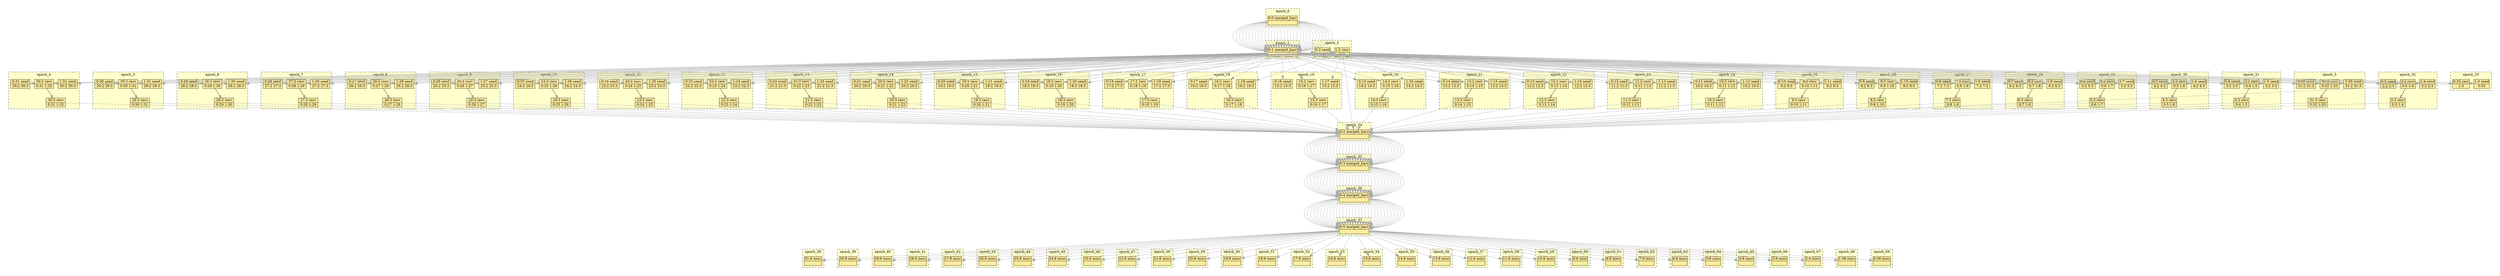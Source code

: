digraph{node[shape=none margin=0 style=filled colorscheme=ylorrd9 fillcolor=2];compound=true;splines=line;subgraph clusterdummy0_0{style=invis;subgraph clusterdummy0_1{style=invis;subgraph clusterdummy0_2{style=invis;subgraph cluster0{style=dashed;colorscheme=ylorrd9;bgcolor=1;edge[arrowhead=empty];label=epoch_0;348[label=<<table border="0" cellborder="0" cellspacing="0"><tr><td>0:0 merged_barr</td></tr><hr/><tr><td> </td></tr></table>>];}}}}subgraph clusterdummy1_0{style=invis;subgraph clusterdummy1_1{style=invis;subgraph clusterdummy1_2{style=invis;subgraph cluster1{style=dashed;colorscheme=ylorrd9;bgcolor=1;edge[arrowhead=empty];label=epoch_1;349[label=<<table border="0" cellborder="0" cellspacing="0"><tr><td>0:1 merged_barr</td></tr><hr/><tr><td> </td></tr></table>>];}}}}subgraph clusterdummy2_0{style=invis;subgraph clusterdummy2_1{style=invis;subgraph clusterdummy2_2{style=invis;subgraph cluster2{style=dashed;colorscheme=ylorrd9;bgcolor=1;edge[arrowhead=empty];label=epoch_2;2[label=<<table border="0" cellborder="0" cellspacing="0"><tr><td>0:2 send</td></tr><hr/><tr><td> 1:2 </td></tr></table>>];41[label=<<table border="0" cellborder="0" cellspacing="0"><tr><td>1:2 recv</td></tr><hr/><tr><td> 0:2 </td></tr></table>>];}}}}subgraph clusterdummy3_0{style=invis;subgraph clusterdummy3_1{style=invis;subgraph clusterdummy3_2{style=invis;subgraph cluster3{style=dashed;colorscheme=ylorrd9;bgcolor=1;edge[arrowhead=empty];label=epoch_3;32[label=<<table border="0" cellborder="0" cellspacing="0"><tr><td>0:32 send</td></tr><hr/><tr><td> 31:2 31:3 </td></tr></table>>];72[label=<<table border="0" cellborder="0" cellspacing="0"><tr><td>1:33 send</td></tr><hr/><tr><td> 31:2 31:3 </td></tr></table>>];341[label=<<table border="0" cellborder="0" cellspacing="0"><tr><td>31:2 recv</td></tr><hr/><tr><td> 0:32 1:33 </td></tr></table>>];342[label=<<table border="0" cellborder="0" cellspacing="0"><tr><td>31:3 recv</td></tr><hr/><tr><td> 0:32 1:33 </td></tr></table>>];341->342;}}}}subgraph clusterdummy4_0{style=invis;subgraph clusterdummy4_1{style=invis;subgraph clusterdummy4_2{style=invis;subgraph cluster4{style=dashed;colorscheme=ylorrd9;bgcolor=1;edge[arrowhead=empty];label=epoch_4;31[label=<<table border="0" cellborder="0" cellspacing="0"><tr><td>0:31 send</td></tr><hr/><tr><td> 30:2 30:3 </td></tr></table>>];71[label=<<table border="0" cellborder="0" cellspacing="0"><tr><td>1:32 send</td></tr><hr/><tr><td> 30:2 30:3 </td></tr></table>>];332[label=<<table border="0" cellborder="0" cellspacing="0"><tr><td>30:2 recv</td></tr><hr/><tr><td> 0:31 1:32 </td></tr></table>>];333[label=<<table border="0" cellborder="0" cellspacing="0"><tr><td>30:3 recv</td></tr><hr/><tr><td> 0:31 1:32 </td></tr></table>>];332->333;}}}}subgraph clusterdummy5_0{style=invis;subgraph clusterdummy5_1{style=invis;subgraph clusterdummy5_2{style=invis;subgraph cluster5{style=dashed;colorscheme=ylorrd9;bgcolor=1;edge[arrowhead=empty];label=epoch_5;30[label=<<table border="0" cellborder="0" cellspacing="0"><tr><td>0:30 send</td></tr><hr/><tr><td> 29:2 29:3 </td></tr></table>>];70[label=<<table border="0" cellborder="0" cellspacing="0"><tr><td>1:31 send</td></tr><hr/><tr><td> 29:2 29:3 </td></tr></table>>];323[label=<<table border="0" cellborder="0" cellspacing="0"><tr><td>29:2 recv</td></tr><hr/><tr><td> 0:30 1:31 </td></tr></table>>];324[label=<<table border="0" cellborder="0" cellspacing="0"><tr><td>29:3 recv</td></tr><hr/><tr><td> 0:30 1:31 </td></tr></table>>];323->324;}}}}subgraph clusterdummy6_0{style=invis;subgraph clusterdummy6_1{style=invis;subgraph clusterdummy6_2{style=invis;subgraph cluster6{style=dashed;colorscheme=ylorrd9;bgcolor=1;edge[arrowhead=empty];label=epoch_6;29[label=<<table border="0" cellborder="0" cellspacing="0"><tr><td>0:29 send</td></tr><hr/><tr><td> 28:2 28:3 </td></tr></table>>];69[label=<<table border="0" cellborder="0" cellspacing="0"><tr><td>1:30 send</td></tr><hr/><tr><td> 28:2 28:3 </td></tr></table>>];314[label=<<table border="0" cellborder="0" cellspacing="0"><tr><td>28:2 recv</td></tr><hr/><tr><td> 0:29 1:30 </td></tr></table>>];315[label=<<table border="0" cellborder="0" cellspacing="0"><tr><td>28:3 recv</td></tr><hr/><tr><td> 0:29 1:30 </td></tr></table>>];314->315;}}}}subgraph clusterdummy7_0{style=invis;subgraph clusterdummy7_1{style=invis;subgraph clusterdummy7_2{style=invis;subgraph cluster7{style=dashed;colorscheme=ylorrd9;bgcolor=1;edge[arrowhead=empty];label=epoch_7;28[label=<<table border="0" cellborder="0" cellspacing="0"><tr><td>0:28 send</td></tr><hr/><tr><td> 27:2 27:3 </td></tr></table>>];68[label=<<table border="0" cellborder="0" cellspacing="0"><tr><td>1:29 send</td></tr><hr/><tr><td> 27:2 27:3 </td></tr></table>>];305[label=<<table border="0" cellborder="0" cellspacing="0"><tr><td>27:2 recv</td></tr><hr/><tr><td> 0:28 1:29 </td></tr></table>>];306[label=<<table border="0" cellborder="0" cellspacing="0"><tr><td>27:3 recv</td></tr><hr/><tr><td> 0:28 1:29 </td></tr></table>>];305->306;}}}}subgraph clusterdummy8_0{style=invis;subgraph clusterdummy8_1{style=invis;subgraph clusterdummy8_2{style=invis;subgraph cluster8{style=dashed;colorscheme=ylorrd9;bgcolor=1;edge[arrowhead=empty];label=epoch_8;27[label=<<table border="0" cellborder="0" cellspacing="0"><tr><td>0:27 send</td></tr><hr/><tr><td> 26:2 26:3 </td></tr></table>>];67[label=<<table border="0" cellborder="0" cellspacing="0"><tr><td>1:28 send</td></tr><hr/><tr><td> 26:2 26:3 </td></tr></table>>];296[label=<<table border="0" cellborder="0" cellspacing="0"><tr><td>26:2 recv</td></tr><hr/><tr><td> 0:27 1:28 </td></tr></table>>];297[label=<<table border="0" cellborder="0" cellspacing="0"><tr><td>26:3 recv</td></tr><hr/><tr><td> 0:27 1:28 </td></tr></table>>];296->297;}}}}subgraph clusterdummy9_0{style=invis;subgraph clusterdummy9_1{style=invis;subgraph clusterdummy9_2{style=invis;subgraph cluster9{style=dashed;colorscheme=ylorrd9;bgcolor=1;edge[arrowhead=empty];label=epoch_9;26[label=<<table border="0" cellborder="0" cellspacing="0"><tr><td>0:26 send</td></tr><hr/><tr><td> 25:2 25:3 </td></tr></table>>];66[label=<<table border="0" cellborder="0" cellspacing="0"><tr><td>1:27 send</td></tr><hr/><tr><td> 25:2 25:3 </td></tr></table>>];287[label=<<table border="0" cellborder="0" cellspacing="0"><tr><td>25:2 recv</td></tr><hr/><tr><td> 0:26 1:27 </td></tr></table>>];288[label=<<table border="0" cellborder="0" cellspacing="0"><tr><td>25:3 recv</td></tr><hr/><tr><td> 0:26 1:27 </td></tr></table>>];287->288;}}}}subgraph clusterdummy10_0{style=invis;subgraph clusterdummy10_1{style=invis;subgraph clusterdummy10_2{style=invis;subgraph cluster10{style=dashed;colorscheme=ylorrd9;bgcolor=1;edge[arrowhead=empty];label=epoch_10;25[label=<<table border="0" cellborder="0" cellspacing="0"><tr><td>0:25 send</td></tr><hr/><tr><td> 24:2 24:3 </td></tr></table>>];65[label=<<table border="0" cellborder="0" cellspacing="0"><tr><td>1:26 send</td></tr><hr/><tr><td> 24:2 24:3 </td></tr></table>>];278[label=<<table border="0" cellborder="0" cellspacing="0"><tr><td>24:2 recv</td></tr><hr/><tr><td> 0:25 1:26 </td></tr></table>>];279[label=<<table border="0" cellborder="0" cellspacing="0"><tr><td>24:3 recv</td></tr><hr/><tr><td> 0:25 1:26 </td></tr></table>>];278->279;}}}}subgraph clusterdummy11_0{style=invis;subgraph clusterdummy11_1{style=invis;subgraph clusterdummy11_2{style=invis;subgraph cluster11{style=dashed;colorscheme=ylorrd9;bgcolor=1;edge[arrowhead=empty];label=epoch_11;24[label=<<table border="0" cellborder="0" cellspacing="0"><tr><td>0:24 send</td></tr><hr/><tr><td> 23:2 23:3 </td></tr></table>>];64[label=<<table border="0" cellborder="0" cellspacing="0"><tr><td>1:25 send</td></tr><hr/><tr><td> 23:2 23:3 </td></tr></table>>];269[label=<<table border="0" cellborder="0" cellspacing="0"><tr><td>23:2 recv</td></tr><hr/><tr><td> 0:24 1:25 </td></tr></table>>];270[label=<<table border="0" cellborder="0" cellspacing="0"><tr><td>23:3 recv</td></tr><hr/><tr><td> 0:24 1:25 </td></tr></table>>];269->270;}}}}subgraph clusterdummy12_0{style=invis;subgraph clusterdummy12_1{style=invis;subgraph clusterdummy12_2{style=invis;subgraph cluster12{style=dashed;colorscheme=ylorrd9;bgcolor=1;edge[arrowhead=empty];label=epoch_12;23[label=<<table border="0" cellborder="0" cellspacing="0"><tr><td>0:23 send</td></tr><hr/><tr><td> 22:2 22:3 </td></tr></table>>];63[label=<<table border="0" cellborder="0" cellspacing="0"><tr><td>1:24 send</td></tr><hr/><tr><td> 22:2 22:3 </td></tr></table>>];260[label=<<table border="0" cellborder="0" cellspacing="0"><tr><td>22:2 recv</td></tr><hr/><tr><td> 0:23 1:24 </td></tr></table>>];261[label=<<table border="0" cellborder="0" cellspacing="0"><tr><td>22:3 recv</td></tr><hr/><tr><td> 0:23 1:24 </td></tr></table>>];260->261;}}}}subgraph clusterdummy13_0{style=invis;subgraph clusterdummy13_1{style=invis;subgraph clusterdummy13_2{style=invis;subgraph cluster13{style=dashed;colorscheme=ylorrd9;bgcolor=1;edge[arrowhead=empty];label=epoch_13;22[label=<<table border="0" cellborder="0" cellspacing="0"><tr><td>0:22 send</td></tr><hr/><tr><td> 21:2 21:3 </td></tr></table>>];62[label=<<table border="0" cellborder="0" cellspacing="0"><tr><td>1:23 send</td></tr><hr/><tr><td> 21:2 21:3 </td></tr></table>>];251[label=<<table border="0" cellborder="0" cellspacing="0"><tr><td>21:2 recv</td></tr><hr/><tr><td> 0:22 1:23 </td></tr></table>>];252[label=<<table border="0" cellborder="0" cellspacing="0"><tr><td>21:3 recv</td></tr><hr/><tr><td> 0:22 1:23 </td></tr></table>>];251->252;}}}}subgraph clusterdummy14_0{style=invis;subgraph clusterdummy14_1{style=invis;subgraph clusterdummy14_2{style=invis;subgraph cluster14{style=dashed;colorscheme=ylorrd9;bgcolor=1;edge[arrowhead=empty];label=epoch_14;21[label=<<table border="0" cellborder="0" cellspacing="0"><tr><td>0:21 send</td></tr><hr/><tr><td> 20:2 20:3 </td></tr></table>>];61[label=<<table border="0" cellborder="0" cellspacing="0"><tr><td>1:22 send</td></tr><hr/><tr><td> 20:2 20:3 </td></tr></table>>];242[label=<<table border="0" cellborder="0" cellspacing="0"><tr><td>20:2 recv</td></tr><hr/><tr><td> 0:21 1:22 </td></tr></table>>];243[label=<<table border="0" cellborder="0" cellspacing="0"><tr><td>20:3 recv</td></tr><hr/><tr><td> 0:21 1:22 </td></tr></table>>];242->243;}}}}subgraph clusterdummy15_0{style=invis;subgraph clusterdummy15_1{style=invis;subgraph clusterdummy15_2{style=invis;subgraph cluster15{style=dashed;colorscheme=ylorrd9;bgcolor=1;edge[arrowhead=empty];label=epoch_15;20[label=<<table border="0" cellborder="0" cellspacing="0"><tr><td>0:20 send</td></tr><hr/><tr><td> 19:2 19:3 </td></tr></table>>];60[label=<<table border="0" cellborder="0" cellspacing="0"><tr><td>1:21 send</td></tr><hr/><tr><td> 19:2 19:3 </td></tr></table>>];233[label=<<table border="0" cellborder="0" cellspacing="0"><tr><td>19:2 recv</td></tr><hr/><tr><td> 0:20 1:21 </td></tr></table>>];234[label=<<table border="0" cellborder="0" cellspacing="0"><tr><td>19:3 recv</td></tr><hr/><tr><td> 0:20 1:21 </td></tr></table>>];233->234;}}}}subgraph clusterdummy16_0{style=invis;subgraph clusterdummy16_1{style=invis;subgraph clusterdummy16_2{style=invis;subgraph cluster16{style=dashed;colorscheme=ylorrd9;bgcolor=1;edge[arrowhead=empty];label=epoch_16;19[label=<<table border="0" cellborder="0" cellspacing="0"><tr><td>0:19 send</td></tr><hr/><tr><td> 18:2 18:3 </td></tr></table>>];59[label=<<table border="0" cellborder="0" cellspacing="0"><tr><td>1:20 send</td></tr><hr/><tr><td> 18:2 18:3 </td></tr></table>>];224[label=<<table border="0" cellborder="0" cellspacing="0"><tr><td>18:2 recv</td></tr><hr/><tr><td> 0:19 1:20 </td></tr></table>>];225[label=<<table border="0" cellborder="0" cellspacing="0"><tr><td>18:3 recv</td></tr><hr/><tr><td> 0:19 1:20 </td></tr></table>>];224->225;}}}}subgraph clusterdummy17_0{style=invis;subgraph clusterdummy17_1{style=invis;subgraph clusterdummy17_2{style=invis;subgraph cluster17{style=dashed;colorscheme=ylorrd9;bgcolor=1;edge[arrowhead=empty];label=epoch_17;18[label=<<table border="0" cellborder="0" cellspacing="0"><tr><td>0:18 send</td></tr><hr/><tr><td> 17:2 17:3 </td></tr></table>>];58[label=<<table border="0" cellborder="0" cellspacing="0"><tr><td>1:19 send</td></tr><hr/><tr><td> 17:2 17:3 </td></tr></table>>];215[label=<<table border="0" cellborder="0" cellspacing="0"><tr><td>17:2 recv</td></tr><hr/><tr><td> 0:18 1:19 </td></tr></table>>];216[label=<<table border="0" cellborder="0" cellspacing="0"><tr><td>17:3 recv</td></tr><hr/><tr><td> 0:18 1:19 </td></tr></table>>];215->216;}}}}subgraph clusterdummy18_0{style=invis;subgraph clusterdummy18_1{style=invis;subgraph clusterdummy18_2{style=invis;subgraph cluster18{style=dashed;colorscheme=ylorrd9;bgcolor=1;edge[arrowhead=empty];label=epoch_18;17[label=<<table border="0" cellborder="0" cellspacing="0"><tr><td>0:17 send</td></tr><hr/><tr><td> 16:2 16:3 </td></tr></table>>];57[label=<<table border="0" cellborder="0" cellspacing="0"><tr><td>1:18 send</td></tr><hr/><tr><td> 16:2 16:3 </td></tr></table>>];206[label=<<table border="0" cellborder="0" cellspacing="0"><tr><td>16:2 recv</td></tr><hr/><tr><td> 0:17 1:18 </td></tr></table>>];207[label=<<table border="0" cellborder="0" cellspacing="0"><tr><td>16:3 recv</td></tr><hr/><tr><td> 0:17 1:18 </td></tr></table>>];206->207;}}}}subgraph clusterdummy19_0{style=invis;subgraph clusterdummy19_1{style=invis;subgraph clusterdummy19_2{style=invis;subgraph cluster19{style=dashed;colorscheme=ylorrd9;bgcolor=1;edge[arrowhead=empty];label=epoch_19;16[label=<<table border="0" cellborder="0" cellspacing="0"><tr><td>0:16 send</td></tr><hr/><tr><td> 15:2 15:3 </td></tr></table>>];56[label=<<table border="0" cellborder="0" cellspacing="0"><tr><td>1:17 send</td></tr><hr/><tr><td> 15:2 15:3 </td></tr></table>>];197[label=<<table border="0" cellborder="0" cellspacing="0"><tr><td>15:2 recv</td></tr><hr/><tr><td> 0:16 1:17 </td></tr></table>>];198[label=<<table border="0" cellborder="0" cellspacing="0"><tr><td>15:3 recv</td></tr><hr/><tr><td> 0:16 1:17 </td></tr></table>>];197->198;}}}}subgraph clusterdummy20_0{style=invis;subgraph clusterdummy20_1{style=invis;subgraph clusterdummy20_2{style=invis;subgraph cluster20{style=dashed;colorscheme=ylorrd9;bgcolor=1;edge[arrowhead=empty];label=epoch_20;15[label=<<table border="0" cellborder="0" cellspacing="0"><tr><td>0:15 send</td></tr><hr/><tr><td> 14:2 14:3 </td></tr></table>>];55[label=<<table border="0" cellborder="0" cellspacing="0"><tr><td>1:16 send</td></tr><hr/><tr><td> 14:2 14:3 </td></tr></table>>];188[label=<<table border="0" cellborder="0" cellspacing="0"><tr><td>14:2 recv</td></tr><hr/><tr><td> 0:15 1:16 </td></tr></table>>];189[label=<<table border="0" cellborder="0" cellspacing="0"><tr><td>14:3 recv</td></tr><hr/><tr><td> 0:15 1:16 </td></tr></table>>];188->189;}}}}subgraph clusterdummy21_0{style=invis;subgraph clusterdummy21_1{style=invis;subgraph clusterdummy21_2{style=invis;subgraph cluster21{style=dashed;colorscheme=ylorrd9;bgcolor=1;edge[arrowhead=empty];label=epoch_21;14[label=<<table border="0" cellborder="0" cellspacing="0"><tr><td>0:14 send</td></tr><hr/><tr><td> 13:2 13:3 </td></tr></table>>];54[label=<<table border="0" cellborder="0" cellspacing="0"><tr><td>1:15 send</td></tr><hr/><tr><td> 13:2 13:3 </td></tr></table>>];179[label=<<table border="0" cellborder="0" cellspacing="0"><tr><td>13:2 recv</td></tr><hr/><tr><td> 0:14 1:15 </td></tr></table>>];180[label=<<table border="0" cellborder="0" cellspacing="0"><tr><td>13:3 recv</td></tr><hr/><tr><td> 0:14 1:15 </td></tr></table>>];179->180;}}}}subgraph clusterdummy22_0{style=invis;subgraph clusterdummy22_1{style=invis;subgraph clusterdummy22_2{style=invis;subgraph cluster22{style=dashed;colorscheme=ylorrd9;bgcolor=1;edge[arrowhead=empty];label=epoch_22;13[label=<<table border="0" cellborder="0" cellspacing="0"><tr><td>0:13 send</td></tr><hr/><tr><td> 12:2 12:3 </td></tr></table>>];53[label=<<table border="0" cellborder="0" cellspacing="0"><tr><td>1:14 send</td></tr><hr/><tr><td> 12:2 12:3 </td></tr></table>>];170[label=<<table border="0" cellborder="0" cellspacing="0"><tr><td>12:2 recv</td></tr><hr/><tr><td> 0:13 1:14 </td></tr></table>>];171[label=<<table border="0" cellborder="0" cellspacing="0"><tr><td>12:3 recv</td></tr><hr/><tr><td> 0:13 1:14 </td></tr></table>>];170->171;}}}}subgraph clusterdummy23_0{style=invis;subgraph clusterdummy23_1{style=invis;subgraph clusterdummy23_2{style=invis;subgraph cluster23{style=dashed;colorscheme=ylorrd9;bgcolor=1;edge[arrowhead=empty];label=epoch_23;12[label=<<table border="0" cellborder="0" cellspacing="0"><tr><td>0:12 send</td></tr><hr/><tr><td> 11:2 11:3 </td></tr></table>>];52[label=<<table border="0" cellborder="0" cellspacing="0"><tr><td>1:13 send</td></tr><hr/><tr><td> 11:2 11:3 </td></tr></table>>];161[label=<<table border="0" cellborder="0" cellspacing="0"><tr><td>11:2 recv</td></tr><hr/><tr><td> 0:12 1:13 </td></tr></table>>];162[label=<<table border="0" cellborder="0" cellspacing="0"><tr><td>11:3 recv</td></tr><hr/><tr><td> 0:12 1:13 </td></tr></table>>];161->162;}}}}subgraph clusterdummy24_0{style=invis;subgraph clusterdummy24_1{style=invis;subgraph clusterdummy24_2{style=invis;subgraph cluster24{style=dashed;colorscheme=ylorrd9;bgcolor=1;edge[arrowhead=empty];label=epoch_24;11[label=<<table border="0" cellborder="0" cellspacing="0"><tr><td>0:11 send</td></tr><hr/><tr><td> 10:2 10:3 </td></tr></table>>];51[label=<<table border="0" cellborder="0" cellspacing="0"><tr><td>1:12 send</td></tr><hr/><tr><td> 10:2 10:3 </td></tr></table>>];152[label=<<table border="0" cellborder="0" cellspacing="0"><tr><td>10:2 recv</td></tr><hr/><tr><td> 0:11 1:12 </td></tr></table>>];153[label=<<table border="0" cellborder="0" cellspacing="0"><tr><td>10:3 recv</td></tr><hr/><tr><td> 0:11 1:12 </td></tr></table>>];152->153;}}}}subgraph clusterdummy25_0{style=invis;subgraph clusterdummy25_1{style=invis;subgraph clusterdummy25_2{style=invis;subgraph cluster25{style=dashed;colorscheme=ylorrd9;bgcolor=1;edge[arrowhead=empty];label=epoch_25;10[label=<<table border="0" cellborder="0" cellspacing="0"><tr><td>0:10 send</td></tr><hr/><tr><td> 9:2 9:3 </td></tr></table>>];50[label=<<table border="0" cellborder="0" cellspacing="0"><tr><td>1:11 send</td></tr><hr/><tr><td> 9:2 9:3 </td></tr></table>>];143[label=<<table border="0" cellborder="0" cellspacing="0"><tr><td>9:2 recv</td></tr><hr/><tr><td> 0:10 1:11 </td></tr></table>>];144[label=<<table border="0" cellborder="0" cellspacing="0"><tr><td>9:3 recv</td></tr><hr/><tr><td> 0:10 1:11 </td></tr></table>>];143->144;}}}}subgraph clusterdummy26_0{style=invis;subgraph clusterdummy26_1{style=invis;subgraph clusterdummy26_2{style=invis;subgraph cluster26{style=dashed;colorscheme=ylorrd9;bgcolor=1;edge[arrowhead=empty];label=epoch_26;9[label=<<table border="0" cellborder="0" cellspacing="0"><tr><td>0:9 send</td></tr><hr/><tr><td> 8:2 8:3 </td></tr></table>>];49[label=<<table border="0" cellborder="0" cellspacing="0"><tr><td>1:10 send</td></tr><hr/><tr><td> 8:2 8:3 </td></tr></table>>];134[label=<<table border="0" cellborder="0" cellspacing="0"><tr><td>8:2 recv</td></tr><hr/><tr><td> 0:9 1:10 </td></tr></table>>];135[label=<<table border="0" cellborder="0" cellspacing="0"><tr><td>8:3 recv</td></tr><hr/><tr><td> 0:9 1:10 </td></tr></table>>];134->135;}}}}subgraph clusterdummy27_0{style=invis;subgraph clusterdummy27_1{style=invis;subgraph clusterdummy27_2{style=invis;subgraph cluster27{style=dashed;colorscheme=ylorrd9;bgcolor=1;edge[arrowhead=empty];label=epoch_27;8[label=<<table border="0" cellborder="0" cellspacing="0"><tr><td>0:8 send</td></tr><hr/><tr><td> 7:2 7:3 </td></tr></table>>];48[label=<<table border="0" cellborder="0" cellspacing="0"><tr><td>1:9 send</td></tr><hr/><tr><td> 7:2 7:3 </td></tr></table>>];125[label=<<table border="0" cellborder="0" cellspacing="0"><tr><td>7:2 recv</td></tr><hr/><tr><td> 0:8 1:9 </td></tr></table>>];126[label=<<table border="0" cellborder="0" cellspacing="0"><tr><td>7:3 recv</td></tr><hr/><tr><td> 0:8 1:9 </td></tr></table>>];125->126;}}}}subgraph clusterdummy28_0{style=invis;subgraph clusterdummy28_1{style=invis;subgraph clusterdummy28_2{style=invis;subgraph cluster28{style=dashed;colorscheme=ylorrd9;bgcolor=1;edge[arrowhead=empty];label=epoch_28;7[label=<<table border="0" cellborder="0" cellspacing="0"><tr><td>0:7 send</td></tr><hr/><tr><td> 6:2 6:3 </td></tr></table>>];47[label=<<table border="0" cellborder="0" cellspacing="0"><tr><td>1:8 send</td></tr><hr/><tr><td> 6:2 6:3 </td></tr></table>>];116[label=<<table border="0" cellborder="0" cellspacing="0"><tr><td>6:2 recv</td></tr><hr/><tr><td> 0:7 1:8 </td></tr></table>>];117[label=<<table border="0" cellborder="0" cellspacing="0"><tr><td>6:3 recv</td></tr><hr/><tr><td> 0:7 1:8 </td></tr></table>>];116->117;}}}}subgraph clusterdummy29_0{style=invis;subgraph clusterdummy29_1{style=invis;subgraph clusterdummy29_2{style=invis;subgraph cluster29{style=dashed;colorscheme=ylorrd9;bgcolor=1;edge[arrowhead=empty];label=epoch_29;6[label=<<table border="0" cellborder="0" cellspacing="0"><tr><td>0:6 send</td></tr><hr/><tr><td> 5:2 5:3 </td></tr></table>>];46[label=<<table border="0" cellborder="0" cellspacing="0"><tr><td>1:7 send</td></tr><hr/><tr><td> 5:2 5:3 </td></tr></table>>];107[label=<<table border="0" cellborder="0" cellspacing="0"><tr><td>5:2 recv</td></tr><hr/><tr><td> 0:6 1:7 </td></tr></table>>];108[label=<<table border="0" cellborder="0" cellspacing="0"><tr><td>5:3 recv</td></tr><hr/><tr><td> 0:6 1:7 </td></tr></table>>];107->108;}}}}subgraph clusterdummy30_0{style=invis;subgraph clusterdummy30_1{style=invis;subgraph clusterdummy30_2{style=invis;subgraph cluster30{style=dashed;colorscheme=ylorrd9;bgcolor=1;edge[arrowhead=empty];label=epoch_30;5[label=<<table border="0" cellborder="0" cellspacing="0"><tr><td>0:5 send</td></tr><hr/><tr><td> 4:2 4:3 </td></tr></table>>];45[label=<<table border="0" cellborder="0" cellspacing="0"><tr><td>1:6 send</td></tr><hr/><tr><td> 4:2 4:3 </td></tr></table>>];98[label=<<table border="0" cellborder="0" cellspacing="0"><tr><td>4:2 recv</td></tr><hr/><tr><td> 0:5 1:6 </td></tr></table>>];99[label=<<table border="0" cellborder="0" cellspacing="0"><tr><td>4:3 recv</td></tr><hr/><tr><td> 0:5 1:6 </td></tr></table>>];98->99;}}}}subgraph clusterdummy31_0{style=invis;subgraph clusterdummy31_1{style=invis;subgraph clusterdummy31_2{style=invis;subgraph cluster31{style=dashed;colorscheme=ylorrd9;bgcolor=1;edge[arrowhead=empty];label=epoch_31;4[label=<<table border="0" cellborder="0" cellspacing="0"><tr><td>0:4 send</td></tr><hr/><tr><td> 3:2 3:3 </td></tr></table>>];44[label=<<table border="0" cellborder="0" cellspacing="0"><tr><td>1:5 send</td></tr><hr/><tr><td> 3:2 3:3 </td></tr></table>>];89[label=<<table border="0" cellborder="0" cellspacing="0"><tr><td>3:2 recv</td></tr><hr/><tr><td> 0:4 1:5 </td></tr></table>>];90[label=<<table border="0" cellborder="0" cellspacing="0"><tr><td>3:3 recv</td></tr><hr/><tr><td> 0:4 1:5 </td></tr></table>>];89->90;}}}}subgraph clusterdummy32_0{style=invis;subgraph clusterdummy32_1{style=invis;subgraph clusterdummy32_2{style=invis;subgraph cluster32{style=dashed;colorscheme=ylorrd9;bgcolor=1;edge[arrowhead=empty];label=epoch_32;3[label=<<table border="0" cellborder="0" cellspacing="0"><tr><td>0:3 send</td></tr><hr/><tr><td> 2:2 2:3 </td></tr></table>>];43[label=<<table border="0" cellborder="0" cellspacing="0"><tr><td>1:4 send</td></tr><hr/><tr><td> 2:2 2:3 </td></tr></table>>];80[label=<<table border="0" cellborder="0" cellspacing="0"><tr><td>2:2 recv</td></tr><hr/><tr><td> 0:3 1:4 </td></tr></table>>];81[label=<<table border="0" cellborder="0" cellspacing="0"><tr><td>2:3 recv</td></tr><hr/><tr><td> 0:3 1:4 </td></tr></table>>];80->81;}}}}subgraph clusterdummy33_0{style=invis;subgraph clusterdummy33_1{style=invis;subgraph clusterdummy33_2{style=invis;subgraph cluster33{style=dashed;colorscheme=ylorrd9;bgcolor=1;edge[arrowhead=empty];label=epoch_33;33[label=<<table border="0" cellborder="0" cellspacing="0"><tr><td>0:33 recv</td></tr><hr/><tr><td> 1:3 </td></tr></table>>];42[label=<<table border="0" cellborder="0" cellspacing="0"><tr><td>1:3 send</td></tr><hr/><tr><td> 0:33 </td></tr></table>>];}}}}subgraph clusterdummy34_0{style=invis;subgraph clusterdummy34_1{style=invis;subgraph clusterdummy34_2{style=invis;subgraph cluster34{style=dashed;colorscheme=ylorrd9;bgcolor=1;edge[arrowhead=empty];label=epoch_34;350[label=<<table border="0" cellborder="0" cellspacing="0"><tr><td>0:2 merged_barr</td></tr><hr/><tr><td> </td></tr></table>>];}}}}subgraph clusterdummy35_0{style=invis;subgraph clusterdummy35_1{style=invis;subgraph clusterdummy35_2{style=invis;subgraph cluster35{style=dashed;colorscheme=ylorrd9;bgcolor=1;edge[arrowhead=empty];label=epoch_35;351[label=<<table border="0" cellborder="0" cellspacing="0"><tr><td>0:3 merged_barr</td></tr><hr/><tr><td> </td></tr></table>>];}}}}subgraph clusterdummy36_0{style=invis;subgraph clusterdummy36_1{style=invis;subgraph clusterdummy36_2{style=invis;subgraph cluster36{style=dashed;colorscheme=ylorrd9;bgcolor=1;edge[arrowhead=empty];label=epoch_36;352[label=<<table border="0" cellborder="0" cellspacing="0"><tr><td>0:4 merged_barr</td></tr><hr/><tr><td> </td></tr></table>>];}}}}subgraph clusterdummy37_0{style=invis;subgraph clusterdummy37_1{style=invis;subgraph clusterdummy37_2{style=invis;subgraph cluster37{style=dashed;colorscheme=ylorrd9;bgcolor=1;edge[arrowhead=empty];label=epoch_37;353[label=<<table border="0" cellborder="0" cellspacing="0"><tr><td>0:5 merged_barr</td></tr><hr/><tr><td> </td></tr></table>>];}}}}subgraph clusterdummy38_0{style=invis;subgraph clusterdummy38_1{style=invis;subgraph clusterdummy38_2{style=invis;subgraph cluster38{style=dashed;colorscheme=ylorrd9;bgcolor=1;edge[arrowhead=empty];label=epoch_38;347[label=<<table border="0" cellborder="0" cellspacing="0"><tr><td>31:8 misc</td></tr><hr/><tr><td> </td></tr></table>>];}}}}subgraph clusterdummy39_0{style=invis;subgraph clusterdummy39_1{style=invis;subgraph clusterdummy39_2{style=invis;subgraph cluster39{style=dashed;colorscheme=ylorrd9;bgcolor=1;edge[arrowhead=empty];label=epoch_39;338[label=<<table border="0" cellborder="0" cellspacing="0"><tr><td>30:8 misc</td></tr><hr/><tr><td> </td></tr></table>>];}}}}subgraph clusterdummy40_0{style=invis;subgraph clusterdummy40_1{style=invis;subgraph clusterdummy40_2{style=invis;subgraph cluster40{style=dashed;colorscheme=ylorrd9;bgcolor=1;edge[arrowhead=empty];label=epoch_40;329[label=<<table border="0" cellborder="0" cellspacing="0"><tr><td>29:8 misc</td></tr><hr/><tr><td> </td></tr></table>>];}}}}subgraph clusterdummy41_0{style=invis;subgraph clusterdummy41_1{style=invis;subgraph clusterdummy41_2{style=invis;subgraph cluster41{style=dashed;colorscheme=ylorrd9;bgcolor=1;edge[arrowhead=empty];label=epoch_41;320[label=<<table border="0" cellborder="0" cellspacing="0"><tr><td>28:8 misc</td></tr><hr/><tr><td> </td></tr></table>>];}}}}subgraph clusterdummy42_0{style=invis;subgraph clusterdummy42_1{style=invis;subgraph clusterdummy42_2{style=invis;subgraph cluster42{style=dashed;colorscheme=ylorrd9;bgcolor=1;edge[arrowhead=empty];label=epoch_42;311[label=<<table border="0" cellborder="0" cellspacing="0"><tr><td>27:8 misc</td></tr><hr/><tr><td> </td></tr></table>>];}}}}subgraph clusterdummy43_0{style=invis;subgraph clusterdummy43_1{style=invis;subgraph clusterdummy43_2{style=invis;subgraph cluster43{style=dashed;colorscheme=ylorrd9;bgcolor=1;edge[arrowhead=empty];label=epoch_43;302[label=<<table border="0" cellborder="0" cellspacing="0"><tr><td>26:8 misc</td></tr><hr/><tr><td> </td></tr></table>>];}}}}subgraph clusterdummy44_0{style=invis;subgraph clusterdummy44_1{style=invis;subgraph clusterdummy44_2{style=invis;subgraph cluster44{style=dashed;colorscheme=ylorrd9;bgcolor=1;edge[arrowhead=empty];label=epoch_44;293[label=<<table border="0" cellborder="0" cellspacing="0"><tr><td>25:8 misc</td></tr><hr/><tr><td> </td></tr></table>>];}}}}subgraph clusterdummy45_0{style=invis;subgraph clusterdummy45_1{style=invis;subgraph clusterdummy45_2{style=invis;subgraph cluster45{style=dashed;colorscheme=ylorrd9;bgcolor=1;edge[arrowhead=empty];label=epoch_45;284[label=<<table border="0" cellborder="0" cellspacing="0"><tr><td>24:8 misc</td></tr><hr/><tr><td> </td></tr></table>>];}}}}subgraph clusterdummy46_0{style=invis;subgraph clusterdummy46_1{style=invis;subgraph clusterdummy46_2{style=invis;subgraph cluster46{style=dashed;colorscheme=ylorrd9;bgcolor=1;edge[arrowhead=empty];label=epoch_46;275[label=<<table border="0" cellborder="0" cellspacing="0"><tr><td>23:8 misc</td></tr><hr/><tr><td> </td></tr></table>>];}}}}subgraph clusterdummy47_0{style=invis;subgraph clusterdummy47_1{style=invis;subgraph clusterdummy47_2{style=invis;subgraph cluster47{style=dashed;colorscheme=ylorrd9;bgcolor=1;edge[arrowhead=empty];label=epoch_47;266[label=<<table border="0" cellborder="0" cellspacing="0"><tr><td>22:8 misc</td></tr><hr/><tr><td> </td></tr></table>>];}}}}subgraph clusterdummy48_0{style=invis;subgraph clusterdummy48_1{style=invis;subgraph clusterdummy48_2{style=invis;subgraph cluster48{style=dashed;colorscheme=ylorrd9;bgcolor=1;edge[arrowhead=empty];label=epoch_48;257[label=<<table border="0" cellborder="0" cellspacing="0"><tr><td>21:8 misc</td></tr><hr/><tr><td> </td></tr></table>>];}}}}subgraph clusterdummy49_0{style=invis;subgraph clusterdummy49_1{style=invis;subgraph clusterdummy49_2{style=invis;subgraph cluster49{style=dashed;colorscheme=ylorrd9;bgcolor=1;edge[arrowhead=empty];label=epoch_49;248[label=<<table border="0" cellborder="0" cellspacing="0"><tr><td>20:8 misc</td></tr><hr/><tr><td> </td></tr></table>>];}}}}subgraph clusterdummy50_0{style=invis;subgraph clusterdummy50_1{style=invis;subgraph clusterdummy50_2{style=invis;subgraph cluster50{style=dashed;colorscheme=ylorrd9;bgcolor=1;edge[arrowhead=empty];label=epoch_50;239[label=<<table border="0" cellborder="0" cellspacing="0"><tr><td>19:8 misc</td></tr><hr/><tr><td> </td></tr></table>>];}}}}subgraph clusterdummy51_0{style=invis;subgraph clusterdummy51_1{style=invis;subgraph clusterdummy51_2{style=invis;subgraph cluster51{style=dashed;colorscheme=ylorrd9;bgcolor=1;edge[arrowhead=empty];label=epoch_51;230[label=<<table border="0" cellborder="0" cellspacing="0"><tr><td>18:8 misc</td></tr><hr/><tr><td> </td></tr></table>>];}}}}subgraph clusterdummy52_0{style=invis;subgraph clusterdummy52_1{style=invis;subgraph clusterdummy52_2{style=invis;subgraph cluster52{style=dashed;colorscheme=ylorrd9;bgcolor=1;edge[arrowhead=empty];label=epoch_52;221[label=<<table border="0" cellborder="0" cellspacing="0"><tr><td>17:8 misc</td></tr><hr/><tr><td> </td></tr></table>>];}}}}subgraph clusterdummy53_0{style=invis;subgraph clusterdummy53_1{style=invis;subgraph clusterdummy53_2{style=invis;subgraph cluster53{style=dashed;colorscheme=ylorrd9;bgcolor=1;edge[arrowhead=empty];label=epoch_53;212[label=<<table border="0" cellborder="0" cellspacing="0"><tr><td>16:8 misc</td></tr><hr/><tr><td> </td></tr></table>>];}}}}subgraph clusterdummy54_0{style=invis;subgraph clusterdummy54_1{style=invis;subgraph clusterdummy54_2{style=invis;subgraph cluster54{style=dashed;colorscheme=ylorrd9;bgcolor=1;edge[arrowhead=empty];label=epoch_54;203[label=<<table border="0" cellborder="0" cellspacing="0"><tr><td>15:8 misc</td></tr><hr/><tr><td> </td></tr></table>>];}}}}subgraph clusterdummy55_0{style=invis;subgraph clusterdummy55_1{style=invis;subgraph clusterdummy55_2{style=invis;subgraph cluster55{style=dashed;colorscheme=ylorrd9;bgcolor=1;edge[arrowhead=empty];label=epoch_55;194[label=<<table border="0" cellborder="0" cellspacing="0"><tr><td>14:8 misc</td></tr><hr/><tr><td> </td></tr></table>>];}}}}subgraph clusterdummy56_0{style=invis;subgraph clusterdummy56_1{style=invis;subgraph clusterdummy56_2{style=invis;subgraph cluster56{style=dashed;colorscheme=ylorrd9;bgcolor=1;edge[arrowhead=empty];label=epoch_56;185[label=<<table border="0" cellborder="0" cellspacing="0"><tr><td>13:8 misc</td></tr><hr/><tr><td> </td></tr></table>>];}}}}subgraph clusterdummy57_0{style=invis;subgraph clusterdummy57_1{style=invis;subgraph clusterdummy57_2{style=invis;subgraph cluster57{style=dashed;colorscheme=ylorrd9;bgcolor=1;edge[arrowhead=empty];label=epoch_57;176[label=<<table border="0" cellborder="0" cellspacing="0"><tr><td>12:8 misc</td></tr><hr/><tr><td> </td></tr></table>>];}}}}subgraph clusterdummy58_0{style=invis;subgraph clusterdummy58_1{style=invis;subgraph clusterdummy58_2{style=invis;subgraph cluster58{style=dashed;colorscheme=ylorrd9;bgcolor=1;edge[arrowhead=empty];label=epoch_58;167[label=<<table border="0" cellborder="0" cellspacing="0"><tr><td>11:8 misc</td></tr><hr/><tr><td> </td></tr></table>>];}}}}subgraph clusterdummy59_0{style=invis;subgraph clusterdummy59_1{style=invis;subgraph clusterdummy59_2{style=invis;subgraph cluster59{style=dashed;colorscheme=ylorrd9;bgcolor=1;edge[arrowhead=empty];label=epoch_59;158[label=<<table border="0" cellborder="0" cellspacing="0"><tr><td>10:8 misc</td></tr><hr/><tr><td> </td></tr></table>>];}}}}subgraph clusterdummy60_0{style=invis;subgraph clusterdummy60_1{style=invis;subgraph clusterdummy60_2{style=invis;subgraph cluster60{style=dashed;colorscheme=ylorrd9;bgcolor=1;edge[arrowhead=empty];label=epoch_60;149[label=<<table border="0" cellborder="0" cellspacing="0"><tr><td>9:8 misc</td></tr><hr/><tr><td> </td></tr></table>>];}}}}subgraph clusterdummy61_0{style=invis;subgraph clusterdummy61_1{style=invis;subgraph clusterdummy61_2{style=invis;subgraph cluster61{style=dashed;colorscheme=ylorrd9;bgcolor=1;edge[arrowhead=empty];label=epoch_61;140[label=<<table border="0" cellborder="0" cellspacing="0"><tr><td>8:8 misc</td></tr><hr/><tr><td> </td></tr></table>>];}}}}subgraph clusterdummy62_0{style=invis;subgraph clusterdummy62_1{style=invis;subgraph clusterdummy62_2{style=invis;subgraph cluster62{style=dashed;colorscheme=ylorrd9;bgcolor=1;edge[arrowhead=empty];label=epoch_62;131[label=<<table border="0" cellborder="0" cellspacing="0"><tr><td>7:8 misc</td></tr><hr/><tr><td> </td></tr></table>>];}}}}subgraph clusterdummy63_0{style=invis;subgraph clusterdummy63_1{style=invis;subgraph clusterdummy63_2{style=invis;subgraph cluster63{style=dashed;colorscheme=ylorrd9;bgcolor=1;edge[arrowhead=empty];label=epoch_63;122[label=<<table border="0" cellborder="0" cellspacing="0"><tr><td>6:8 misc</td></tr><hr/><tr><td> </td></tr></table>>];}}}}subgraph clusterdummy64_0{style=invis;subgraph clusterdummy64_1{style=invis;subgraph clusterdummy64_2{style=invis;subgraph cluster64{style=dashed;colorscheme=ylorrd9;bgcolor=1;edge[arrowhead=empty];label=epoch_64;113[label=<<table border="0" cellborder="0" cellspacing="0"><tr><td>5:8 misc</td></tr><hr/><tr><td> </td></tr></table>>];}}}}subgraph clusterdummy65_0{style=invis;subgraph clusterdummy65_1{style=invis;subgraph clusterdummy65_2{style=invis;subgraph cluster65{style=dashed;colorscheme=ylorrd9;bgcolor=1;edge[arrowhead=empty];label=epoch_65;104[label=<<table border="0" cellborder="0" cellspacing="0"><tr><td>4:8 misc</td></tr><hr/><tr><td> </td></tr></table>>];}}}}subgraph clusterdummy66_0{style=invis;subgraph clusterdummy66_1{style=invis;subgraph clusterdummy66_2{style=invis;subgraph cluster66{style=dashed;colorscheme=ylorrd9;bgcolor=1;edge[arrowhead=empty];label=epoch_66;95[label=<<table border="0" cellborder="0" cellspacing="0"><tr><td>3:8 misc</td></tr><hr/><tr><td> </td></tr></table>>];}}}}subgraph clusterdummy67_0{style=invis;subgraph clusterdummy67_1{style=invis;subgraph clusterdummy67_2{style=invis;subgraph cluster67{style=dashed;colorscheme=ylorrd9;bgcolor=1;edge[arrowhead=empty];label=epoch_67;86[label=<<table border="0" cellborder="0" cellspacing="0"><tr><td>2:8 misc</td></tr><hr/><tr><td> </td></tr></table>>];}}}}subgraph clusterdummy68_0{style=invis;subgraph clusterdummy68_1{style=invis;subgraph clusterdummy68_2{style=invis;subgraph cluster68{style=dashed;colorscheme=ylorrd9;bgcolor=1;edge[arrowhead=empty];label=epoch_68;77[label=<<table border="0" cellborder="0" cellspacing="0"><tr><td>1:38 misc</td></tr><hr/><tr><td> </td></tr></table>>];}}}}subgraph clusterdummy69_0{style=invis;subgraph clusterdummy69_1{style=invis;subgraph clusterdummy69_2{style=invis;subgraph cluster69{style=dashed;colorscheme=ylorrd9;bgcolor=1;edge[arrowhead=empty];label=epoch_69;38[label=<<table border="0" cellborder="0" cellspacing="0"><tr><td>0:38 misc</td></tr><hr/><tr><td> </td></tr></table>>];}}}}subgraph clusterdummy70_0{style=invis;subgraph clusterdummy70_1{style=invis;subgraph clusterdummy70_2{style=invis;subgraph cluster70{style=dashed;colorscheme=ylorrd9;bgcolor=1;edge[arrowhead=empty];label=epoch_70;}}}}subgraph{edge[color=darkgray arrowsize=1.5];349->2;349->3;349->4;349->5;349->6;349->7;349->8;349->9;349->10;349->11;349->12;349->13;349->14;349->15;349->16;349->17;349->18;349->19;349->20;349->21;349->22;349->23;349->24;349->25;349->26;349->27;349->28;349->29;349->30;349->31;349->32;349->33;353->38;349->41;41->42;41->43;41->44;41->45;41->46;41->47;41->48;41->49;41->50;41->51;41->52;41->53;41->54;41->55;41->56;41->57;41->58;41->59;41->60;41->61;41->62;41->63;41->64;41->65;41->66;41->67;41->68;41->69;41->70;41->71;41->72;353->77;349->80;353->86;349->89;353->95;349->98;353->104;349->107;353->113;349->116;353->122;349->125;353->131;349->134;353->140;349->143;353->149;349->152;353->158;349->161;353->167;349->170;353->176;349->179;353->185;349->188;353->194;349->197;353->203;349->206;353->212;349->215;353->221;349->224;353->230;349->233;353->239;349->242;353->248;349->251;353->257;349->260;353->266;349->269;353->275;349->278;353->284;349->287;353->293;349->296;353->302;349->305;353->311;349->314;353->320;349->323;353->329;349->332;353->338;349->341;353->347;348->349;348->349;348->349;348->349;348->349;348->349;348->349;348->349;348->349;348->349;348->349;348->349;348->349;348->349;348->349;348->349;348->349;348->349;348->349;348->349;348->349;348->349;348->349;348->349;348->349;348->349;348->349;348->349;348->349;348->349;348->349;348->349;33->350;41->350;81->350;90->350;99->350;108->350;117->350;126->350;135->350;144->350;153->350;162->350;171->350;180->350;189->350;198->350;207->350;216->350;225->350;234->350;243->350;252->350;261->350;270->350;279->350;288->350;297->350;306->350;315->350;324->350;333->350;342->350;350->351;350->351;350->351;350->351;350->351;350->351;350->351;350->351;350->351;350->351;350->351;350->351;350->351;350->351;350->351;350->351;350->351;350->351;350->351;350->351;350->351;350->351;350->351;350->351;350->351;350->351;350->351;350->351;350->351;350->351;350->351;350->351;351->352;351->352;351->352;351->352;351->352;351->352;351->352;351->352;351->352;351->352;351->352;351->352;351->352;351->352;351->352;351->352;351->352;351->352;351->352;351->352;351->352;351->352;351->352;351->352;351->352;351->352;351->352;351->352;351->352;351->352;351->352;351->352;352->353;352->353;352->353;352->353;352->353;352->353;352->353;352->353;352->353;352->353;352->353;352->353;352->353;352->353;352->353;352->353;352->353;352->353;352->353;352->353;352->353;352->353;352->353;352->353;352->353;352->353;352->353;352->353;352->353;352->353;352->353;352->353;}}
